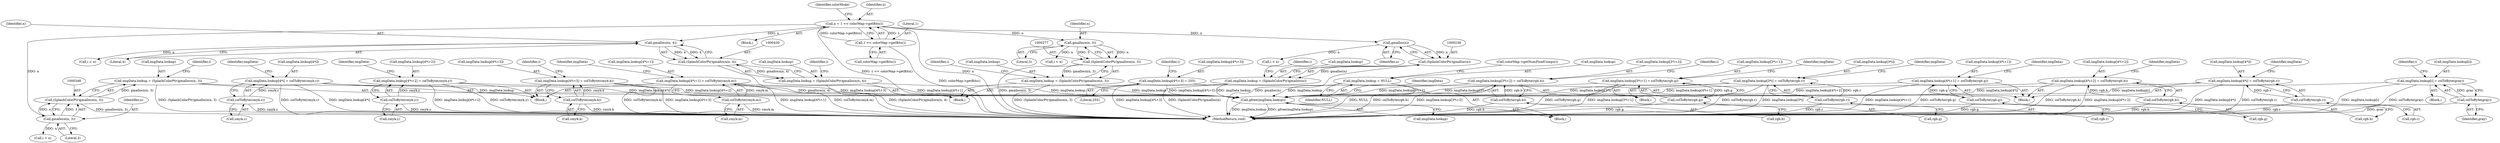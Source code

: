 digraph "1_poppler_284a92899602daa4a7f429e61849e794569310b5@API" {
"1000558" [label="(Call,gfree(imgData.lookup))"];
"1000454" [label="(Call,imgData.lookup[4*i] = colToByte(cmyk.c))"];
"1000462" [label="(Call,colToByte(cmyk.c))"];
"1000343" [label="(Call,imgData.lookup = (SplashColorPtr)gmallocn(n, 3))"];
"1000347" [label="(Call,(SplashColorPtr)gmallocn(n, 3))"];
"1000349" [label="(Call,gmallocn(n, 3))"];
"1000223" [label="(Call,n = 1 << colorMap->getBits())"];
"1000225" [label="(Call,1 << colorMap->getBits())"];
"1000213" [label="(Call,imgData.lookup = NULL)"];
"1000466" [label="(Call,imgData.lookup[4*i+1] = colToByte(cmyk.m))"];
"1000476" [label="(Call,colToByte(cmyk.m))"];
"1000425" [label="(Call,imgData.lookup = (SplashColorPtr)gmallocn(n, 4))"];
"1000429" [label="(Call,(SplashColorPtr)gmallocn(n, 4))"];
"1000431" [label="(Call,gmallocn(n, 4))"];
"1000327" [label="(Call,imgData.lookup[3*i+2] = colToByte(rgb.b))"];
"1000337" [label="(Call,colToByte(rgb.b))"];
"1000494" [label="(Call,imgData.lookup[4*i+3] = colToByte(cmyk.k))"];
"1000504" [label="(Call,colToByte(cmyk.k))"];
"1000372" [label="(Call,imgData.lookup[4*i] = colToByte(rgb.r))"];
"1000380" [label="(Call,colToByte(rgb.r))"];
"1000412" [label="(Call,imgData.lookup[4*i+3] = 255)"];
"1000301" [label="(Call,imgData.lookup[3*i] = colToByte(rgb.r))"];
"1000309" [label="(Call,colToByte(rgb.r))"];
"1000261" [label="(Call,imgData.lookup[i] = colToByte(gray))"];
"1000267" [label="(Call,colToByte(gray))"];
"1000272" [label="(Call,imgData.lookup = (SplashColorPtr)gmallocn(n, 3))"];
"1000276" [label="(Call,(SplashColorPtr)gmallocn(n, 3))"];
"1000278" [label="(Call,gmallocn(n, 3))"];
"1000233" [label="(Call,imgData.lookup = (SplashColorPtr)gmalloc(n))"];
"1000237" [label="(Call,(SplashColorPtr)gmalloc(n))"];
"1000239" [label="(Call,gmalloc(n))"];
"1000480" [label="(Call,imgData.lookup[4*i+2] = colToByte(cmyk.y))"];
"1000490" [label="(Call,colToByte(cmyk.y))"];
"1000313" [label="(Call,imgData.lookup[3*i+1] = colToByte(rgb.g))"];
"1000323" [label="(Call,colToByte(rgb.g))"];
"1000398" [label="(Call,imgData.lookup[4*i+2] = colToByte(rgb.b))"];
"1000408" [label="(Call,colToByte(rgb.b))"];
"1000384" [label="(Call,imgData.lookup[4*i+1] = colToByte(rgb.g))"];
"1000394" [label="(Call,colToByte(rgb.g))"];
"1000249" [label="(Identifier,i)"];
"1000272" [label="(Call,imgData.lookup = (SplashColorPtr)gmallocn(n, 3))"];
"1000422" [label="(Literal,255)"];
"1000245" [label="(Call,i < n)"];
"1000384" [label="(Call,imgData.lookup[4*i+1] = colToByte(rgb.g))"];
"1000250" [label="(Block,)"];
"1000213" [label="(Call,imgData.lookup = NULL)"];
"1000280" [label="(Literal,3)"];
"1000360" [label="(Identifier,i)"];
"1000490" [label="(Call,colToByte(cmyk.y))"];
"1000394" [label="(Call,colToByte(rgb.g))"];
"1000229" [label="(Identifier,colorMode)"];
"1000504" [label="(Call,colToByte(cmyk.k))"];
"1000398" [label="(Call,imgData.lookup[4*i+2] = colToByte(rgb.b))"];
"1000230" [label="(Block,)"];
"1000239" [label="(Call,gmalloc(n))"];
"1000426" [label="(Call,imgData.lookup)"];
"1000278" [label="(Call,gmallocn(n, 3))"];
"1000469" [label="(Identifier,imgData)"];
"1000222" [label="(Block,)"];
"1000344" [label="(Call,imgData.lookup)"];
"1000349" [label="(Call,gmallocn(n, 3))"];
"1000327" [label="(Call,imgData.lookup[3*i+2] = colToByte(rgb.b))"];
"1000463" [label="(Call,cmyk.c)"];
"1000438" [label="(Call,i < n)"];
"1000356" [label="(Call,i < n)"];
"1000436" [label="(Identifier,i)"];
"1000495" [label="(Call,imgData.lookup[4*i+3])"];
"1000380" [label="(Call,colToByte(rgb.r))"];
"1000361" [label="(Block,)"];
"1000497" [label="(Identifier,imgData)"];
"1000454" [label="(Call,imgData.lookup[4*i] = colToByte(cmyk.c))"];
"1000559" [label="(Call,imgData.lookup)"];
"1000373" [label="(Call,imgData.lookup[4*i])"];
"1000261" [label="(Call,imgData.lookup[i] = colToByte(gray))"];
"1000243" [label="(Identifier,i)"];
"1000328" [label="(Call,imgData.lookup[3*i+2])"];
"1000309" [label="(Call,colToByte(rgb.r))"];
"1000283" [label="(Identifier,i)"];
"1000290" [label="(Block,)"];
"1000412" [label="(Call,imgData.lookup[4*i+3] = 255)"];
"1000323" [label="(Call,colToByte(rgb.g))"];
"1000350" [label="(Identifier,n)"];
"1000432" [label="(Identifier,n)"];
"1000381" [label="(Call,rgb.r)"];
"1000385" [label="(Call,imgData.lookup[4*i+1])"];
"1000233" [label="(Call,imgData.lookup = (SplashColorPtr)gmalloc(n))"];
"1000399" [label="(Call,imgData.lookup[4*i+2])"];
"1000343" [label="(Call,imgData.lookup = (SplashColorPtr)gmallocn(n, 3))"];
"1000313" [label="(Call,imgData.lookup[3*i+1] = colToByte(rgb.g))"];
"1000566" [label="(MethodReturn,void)"];
"1000237" [label="(Call,(SplashColorPtr)gmalloc(n))"];
"1000267" [label="(Call,colToByte(gray))"];
"1000483" [label="(Identifier,imgData)"];
"1000387" [label="(Identifier,imgData)"];
"1000217" [label="(Identifier,NULL)"];
"1000354" [label="(Identifier,i)"];
"1000268" [label="(Identifier,gray)"];
"1000224" [label="(Identifier,n)"];
"1000563" [label="(Identifier,imgData)"];
"1000240" [label="(Identifier,n)"];
"1000324" [label="(Call,rgb.g)"];
"1000401" [label="(Identifier,imgData)"];
"1000494" [label="(Call,imgData.lookup[4*i+3] = colToByte(cmyk.k))"];
"1000302" [label="(Call,imgData.lookup[3*i])"];
"1000225" [label="(Call,1 << colorMap->getBits())"];
"1000413" [label="(Call,imgData.lookup[4*i+3])"];
"1000481" [label="(Call,imgData.lookup[4*i+2])"];
"1000279" [label="(Identifier,n)"];
"1000395" [label="(Call,rgb.g)"];
"1000558" [label="(Call,gfree(imgData.lookup))"];
"1000109" [label="(Block,)"];
"1000480" [label="(Call,imgData.lookup[4*i+2] = colToByte(cmyk.y))"];
"1000314" [label="(Call,imgData.lookup[3*i+1])"];
"1000338" [label="(Call,rgb.b)"];
"1000330" [label="(Identifier,imgData)"];
"1000443" [label="(Block,)"];
"1000310" [label="(Call,rgb.r)"];
"1000466" [label="(Call,imgData.lookup[4*i+1] = colToByte(cmyk.m))"];
"1000477" [label="(Call,cmyk.m)"];
"1000429" [label="(Call,(SplashColorPtr)gmallocn(n, 4))"];
"1000467" [label="(Call,imgData.lookup[4*i+1])"];
"1000220" [label="(Call,colorMap->getNumPixelComps())"];
"1000223" [label="(Call,n = 1 << colorMap->getBits())"];
"1000431" [label="(Call,gmallocn(n, 4))"];
"1000409" [label="(Call,rgb.b)"];
"1000351" [label="(Literal,3)"];
"1000234" [label="(Call,imgData.lookup)"];
"1000476" [label="(Call,colToByte(cmyk.m))"];
"1000491" [label="(Call,cmyk.y)"];
"1000273" [label="(Call,imgData.lookup)"];
"1000433" [label="(Literal,4)"];
"1000415" [label="(Identifier,imgData)"];
"1000425" [label="(Call,imgData.lookup = (SplashColorPtr)gmallocn(n, 4))"];
"1000214" [label="(Call,imgData.lookup)"];
"1000262" [label="(Call,imgData.lookup[i])"];
"1000372" [label="(Call,imgData.lookup[4*i] = colToByte(rgb.r))"];
"1000289" [label="(Identifier,i)"];
"1000462" [label="(Call,colToByte(cmyk.c))"];
"1000301" [label="(Call,imgData.lookup[3*i] = colToByte(rgb.r))"];
"1000347" [label="(Call,(SplashColorPtr)gmallocn(n, 3))"];
"1000227" [label="(Call,colorMap->getBits())"];
"1000337" [label="(Call,colToByte(rgb.b))"];
"1000442" [label="(Identifier,i)"];
"1000408" [label="(Call,colToByte(rgb.b))"];
"1000316" [label="(Identifier,imgData)"];
"1000285" [label="(Call,i < n)"];
"1000505" [label="(Call,cmyk.k)"];
"1000276" [label="(Call,(SplashColorPtr)gmallocn(n, 3))"];
"1000226" [label="(Literal,1)"];
"1000455" [label="(Call,imgData.lookup[4*i])"];
"1000558" -> "1000109"  [label="AST: "];
"1000558" -> "1000559"  [label="CFG: "];
"1000559" -> "1000558"  [label="AST: "];
"1000563" -> "1000558"  [label="CFG: "];
"1000558" -> "1000566"  [label="DDG: gfree(imgData.lookup)"];
"1000558" -> "1000566"  [label="DDG: imgData.lookup"];
"1000454" -> "1000558"  [label="DDG: imgData.lookup[4*i]"];
"1000343" -> "1000558"  [label="DDG: imgData.lookup"];
"1000213" -> "1000558"  [label="DDG: imgData.lookup"];
"1000466" -> "1000558"  [label="DDG: imgData.lookup[4*i+1]"];
"1000425" -> "1000558"  [label="DDG: imgData.lookup"];
"1000327" -> "1000558"  [label="DDG: imgData.lookup[3*i+2]"];
"1000494" -> "1000558"  [label="DDG: imgData.lookup[4*i+3]"];
"1000372" -> "1000558"  [label="DDG: imgData.lookup[4*i]"];
"1000412" -> "1000558"  [label="DDG: imgData.lookup[4*i+3]"];
"1000301" -> "1000558"  [label="DDG: imgData.lookup[3*i]"];
"1000261" -> "1000558"  [label="DDG: imgData.lookup[i]"];
"1000272" -> "1000558"  [label="DDG: imgData.lookup"];
"1000233" -> "1000558"  [label="DDG: imgData.lookup"];
"1000480" -> "1000558"  [label="DDG: imgData.lookup[4*i+2]"];
"1000313" -> "1000558"  [label="DDG: imgData.lookup[3*i+1]"];
"1000398" -> "1000558"  [label="DDG: imgData.lookup[4*i+2]"];
"1000384" -> "1000558"  [label="DDG: imgData.lookup[4*i+1]"];
"1000454" -> "1000443"  [label="AST: "];
"1000454" -> "1000462"  [label="CFG: "];
"1000455" -> "1000454"  [label="AST: "];
"1000462" -> "1000454"  [label="AST: "];
"1000469" -> "1000454"  [label="CFG: "];
"1000454" -> "1000566"  [label="DDG: imgData.lookup[4*i]"];
"1000454" -> "1000566"  [label="DDG: colToByte(cmyk.c)"];
"1000462" -> "1000454"  [label="DDG: cmyk.c"];
"1000462" -> "1000463"  [label="CFG: "];
"1000463" -> "1000462"  [label="AST: "];
"1000462" -> "1000566"  [label="DDG: cmyk.c"];
"1000343" -> "1000230"  [label="AST: "];
"1000343" -> "1000347"  [label="CFG: "];
"1000344" -> "1000343"  [label="AST: "];
"1000347" -> "1000343"  [label="AST: "];
"1000354" -> "1000343"  [label="CFG: "];
"1000343" -> "1000566"  [label="DDG: (SplashColorPtr)gmallocn(n, 3)"];
"1000347" -> "1000343"  [label="DDG: gmallocn(n, 3)"];
"1000347" -> "1000349"  [label="CFG: "];
"1000348" -> "1000347"  [label="AST: "];
"1000349" -> "1000347"  [label="AST: "];
"1000347" -> "1000566"  [label="DDG: gmallocn(n, 3)"];
"1000349" -> "1000347"  [label="DDG: n"];
"1000349" -> "1000347"  [label="DDG: 3"];
"1000349" -> "1000351"  [label="CFG: "];
"1000350" -> "1000349"  [label="AST: "];
"1000351" -> "1000349"  [label="AST: "];
"1000223" -> "1000349"  [label="DDG: n"];
"1000349" -> "1000356"  [label="DDG: n"];
"1000223" -> "1000222"  [label="AST: "];
"1000223" -> "1000225"  [label="CFG: "];
"1000224" -> "1000223"  [label="AST: "];
"1000225" -> "1000223"  [label="AST: "];
"1000229" -> "1000223"  [label="CFG: "];
"1000223" -> "1000566"  [label="DDG: 1 << colorMap->getBits()"];
"1000223" -> "1000566"  [label="DDG: n"];
"1000225" -> "1000223"  [label="DDG: 1"];
"1000225" -> "1000223"  [label="DDG: colorMap->getBits()"];
"1000223" -> "1000239"  [label="DDG: n"];
"1000223" -> "1000278"  [label="DDG: n"];
"1000223" -> "1000431"  [label="DDG: n"];
"1000225" -> "1000227"  [label="CFG: "];
"1000226" -> "1000225"  [label="AST: "];
"1000227" -> "1000225"  [label="AST: "];
"1000225" -> "1000566"  [label="DDG: colorMap->getBits()"];
"1000213" -> "1000109"  [label="AST: "];
"1000213" -> "1000217"  [label="CFG: "];
"1000214" -> "1000213"  [label="AST: "];
"1000217" -> "1000213"  [label="AST: "];
"1000220" -> "1000213"  [label="CFG: "];
"1000213" -> "1000566"  [label="DDG: NULL"];
"1000466" -> "1000443"  [label="AST: "];
"1000466" -> "1000476"  [label="CFG: "];
"1000467" -> "1000466"  [label="AST: "];
"1000476" -> "1000466"  [label="AST: "];
"1000483" -> "1000466"  [label="CFG: "];
"1000466" -> "1000566"  [label="DDG: imgData.lookup[4*i+1]"];
"1000466" -> "1000566"  [label="DDG: colToByte(cmyk.m)"];
"1000476" -> "1000466"  [label="DDG: cmyk.m"];
"1000476" -> "1000477"  [label="CFG: "];
"1000477" -> "1000476"  [label="AST: "];
"1000476" -> "1000566"  [label="DDG: cmyk.m"];
"1000425" -> "1000230"  [label="AST: "];
"1000425" -> "1000429"  [label="CFG: "];
"1000426" -> "1000425"  [label="AST: "];
"1000429" -> "1000425"  [label="AST: "];
"1000436" -> "1000425"  [label="CFG: "];
"1000425" -> "1000566"  [label="DDG: (SplashColorPtr)gmallocn(n, 4)"];
"1000429" -> "1000425"  [label="DDG: gmallocn(n, 4)"];
"1000429" -> "1000431"  [label="CFG: "];
"1000430" -> "1000429"  [label="AST: "];
"1000431" -> "1000429"  [label="AST: "];
"1000429" -> "1000566"  [label="DDG: gmallocn(n, 4)"];
"1000431" -> "1000429"  [label="DDG: n"];
"1000431" -> "1000429"  [label="DDG: 4"];
"1000431" -> "1000433"  [label="CFG: "];
"1000432" -> "1000431"  [label="AST: "];
"1000433" -> "1000431"  [label="AST: "];
"1000431" -> "1000438"  [label="DDG: n"];
"1000327" -> "1000290"  [label="AST: "];
"1000327" -> "1000337"  [label="CFG: "];
"1000328" -> "1000327"  [label="AST: "];
"1000337" -> "1000327"  [label="AST: "];
"1000289" -> "1000327"  [label="CFG: "];
"1000327" -> "1000566"  [label="DDG: imgData.lookup[3*i+2]"];
"1000327" -> "1000566"  [label="DDG: colToByte(rgb.b)"];
"1000337" -> "1000327"  [label="DDG: rgb.b"];
"1000337" -> "1000338"  [label="CFG: "];
"1000338" -> "1000337"  [label="AST: "];
"1000337" -> "1000566"  [label="DDG: rgb.b"];
"1000494" -> "1000443"  [label="AST: "];
"1000494" -> "1000504"  [label="CFG: "];
"1000495" -> "1000494"  [label="AST: "];
"1000504" -> "1000494"  [label="AST: "];
"1000442" -> "1000494"  [label="CFG: "];
"1000494" -> "1000566"  [label="DDG: imgData.lookup[4*i+3]"];
"1000494" -> "1000566"  [label="DDG: colToByte(cmyk.k)"];
"1000504" -> "1000494"  [label="DDG: cmyk.k"];
"1000504" -> "1000505"  [label="CFG: "];
"1000505" -> "1000504"  [label="AST: "];
"1000504" -> "1000566"  [label="DDG: cmyk.k"];
"1000372" -> "1000361"  [label="AST: "];
"1000372" -> "1000380"  [label="CFG: "];
"1000373" -> "1000372"  [label="AST: "];
"1000380" -> "1000372"  [label="AST: "];
"1000387" -> "1000372"  [label="CFG: "];
"1000372" -> "1000566"  [label="DDG: colToByte(rgb.r)"];
"1000372" -> "1000566"  [label="DDG: imgData.lookup[4*i]"];
"1000380" -> "1000372"  [label="DDG: rgb.r"];
"1000380" -> "1000381"  [label="CFG: "];
"1000381" -> "1000380"  [label="AST: "];
"1000380" -> "1000566"  [label="DDG: rgb.r"];
"1000412" -> "1000361"  [label="AST: "];
"1000412" -> "1000422"  [label="CFG: "];
"1000413" -> "1000412"  [label="AST: "];
"1000422" -> "1000412"  [label="AST: "];
"1000360" -> "1000412"  [label="CFG: "];
"1000412" -> "1000566"  [label="DDG: imgData.lookup[4*i+3]"];
"1000301" -> "1000290"  [label="AST: "];
"1000301" -> "1000309"  [label="CFG: "];
"1000302" -> "1000301"  [label="AST: "];
"1000309" -> "1000301"  [label="AST: "];
"1000316" -> "1000301"  [label="CFG: "];
"1000301" -> "1000566"  [label="DDG: colToByte(rgb.r)"];
"1000301" -> "1000566"  [label="DDG: imgData.lookup[3*i]"];
"1000309" -> "1000301"  [label="DDG: rgb.r"];
"1000309" -> "1000310"  [label="CFG: "];
"1000310" -> "1000309"  [label="AST: "];
"1000309" -> "1000566"  [label="DDG: rgb.r"];
"1000261" -> "1000250"  [label="AST: "];
"1000261" -> "1000267"  [label="CFG: "];
"1000262" -> "1000261"  [label="AST: "];
"1000267" -> "1000261"  [label="AST: "];
"1000249" -> "1000261"  [label="CFG: "];
"1000261" -> "1000566"  [label="DDG: colToByte(gray)"];
"1000261" -> "1000566"  [label="DDG: imgData.lookup[i]"];
"1000267" -> "1000261"  [label="DDG: gray"];
"1000267" -> "1000268"  [label="CFG: "];
"1000268" -> "1000267"  [label="AST: "];
"1000267" -> "1000566"  [label="DDG: gray"];
"1000272" -> "1000230"  [label="AST: "];
"1000272" -> "1000276"  [label="CFG: "];
"1000273" -> "1000272"  [label="AST: "];
"1000276" -> "1000272"  [label="AST: "];
"1000283" -> "1000272"  [label="CFG: "];
"1000272" -> "1000566"  [label="DDG: (SplashColorPtr)gmallocn(n, 3)"];
"1000276" -> "1000272"  [label="DDG: gmallocn(n, 3)"];
"1000276" -> "1000278"  [label="CFG: "];
"1000277" -> "1000276"  [label="AST: "];
"1000278" -> "1000276"  [label="AST: "];
"1000276" -> "1000566"  [label="DDG: gmallocn(n, 3)"];
"1000278" -> "1000276"  [label="DDG: n"];
"1000278" -> "1000276"  [label="DDG: 3"];
"1000278" -> "1000280"  [label="CFG: "];
"1000279" -> "1000278"  [label="AST: "];
"1000280" -> "1000278"  [label="AST: "];
"1000278" -> "1000285"  [label="DDG: n"];
"1000233" -> "1000230"  [label="AST: "];
"1000233" -> "1000237"  [label="CFG: "];
"1000234" -> "1000233"  [label="AST: "];
"1000237" -> "1000233"  [label="AST: "];
"1000243" -> "1000233"  [label="CFG: "];
"1000233" -> "1000566"  [label="DDG: (SplashColorPtr)gmalloc(n)"];
"1000237" -> "1000233"  [label="DDG: gmalloc(n)"];
"1000237" -> "1000239"  [label="CFG: "];
"1000238" -> "1000237"  [label="AST: "];
"1000239" -> "1000237"  [label="AST: "];
"1000237" -> "1000566"  [label="DDG: gmalloc(n)"];
"1000239" -> "1000237"  [label="DDG: n"];
"1000239" -> "1000240"  [label="CFG: "];
"1000240" -> "1000239"  [label="AST: "];
"1000239" -> "1000245"  [label="DDG: n"];
"1000480" -> "1000443"  [label="AST: "];
"1000480" -> "1000490"  [label="CFG: "];
"1000481" -> "1000480"  [label="AST: "];
"1000490" -> "1000480"  [label="AST: "];
"1000497" -> "1000480"  [label="CFG: "];
"1000480" -> "1000566"  [label="DDG: colToByte(cmyk.y)"];
"1000480" -> "1000566"  [label="DDG: imgData.lookup[4*i+2]"];
"1000490" -> "1000480"  [label="DDG: cmyk.y"];
"1000490" -> "1000491"  [label="CFG: "];
"1000491" -> "1000490"  [label="AST: "];
"1000490" -> "1000566"  [label="DDG: cmyk.y"];
"1000313" -> "1000290"  [label="AST: "];
"1000313" -> "1000323"  [label="CFG: "];
"1000314" -> "1000313"  [label="AST: "];
"1000323" -> "1000313"  [label="AST: "];
"1000330" -> "1000313"  [label="CFG: "];
"1000313" -> "1000566"  [label="DDG: colToByte(rgb.g)"];
"1000313" -> "1000566"  [label="DDG: imgData.lookup[3*i+1]"];
"1000323" -> "1000313"  [label="DDG: rgb.g"];
"1000323" -> "1000324"  [label="CFG: "];
"1000324" -> "1000323"  [label="AST: "];
"1000323" -> "1000566"  [label="DDG: rgb.g"];
"1000398" -> "1000361"  [label="AST: "];
"1000398" -> "1000408"  [label="CFG: "];
"1000399" -> "1000398"  [label="AST: "];
"1000408" -> "1000398"  [label="AST: "];
"1000415" -> "1000398"  [label="CFG: "];
"1000398" -> "1000566"  [label="DDG: colToByte(rgb.b)"];
"1000398" -> "1000566"  [label="DDG: imgData.lookup[4*i+2]"];
"1000408" -> "1000398"  [label="DDG: rgb.b"];
"1000408" -> "1000409"  [label="CFG: "];
"1000409" -> "1000408"  [label="AST: "];
"1000408" -> "1000566"  [label="DDG: rgb.b"];
"1000384" -> "1000361"  [label="AST: "];
"1000384" -> "1000394"  [label="CFG: "];
"1000385" -> "1000384"  [label="AST: "];
"1000394" -> "1000384"  [label="AST: "];
"1000401" -> "1000384"  [label="CFG: "];
"1000384" -> "1000566"  [label="DDG: colToByte(rgb.g)"];
"1000384" -> "1000566"  [label="DDG: imgData.lookup[4*i+1]"];
"1000394" -> "1000384"  [label="DDG: rgb.g"];
"1000394" -> "1000395"  [label="CFG: "];
"1000395" -> "1000394"  [label="AST: "];
"1000394" -> "1000566"  [label="DDG: rgb.g"];
}
